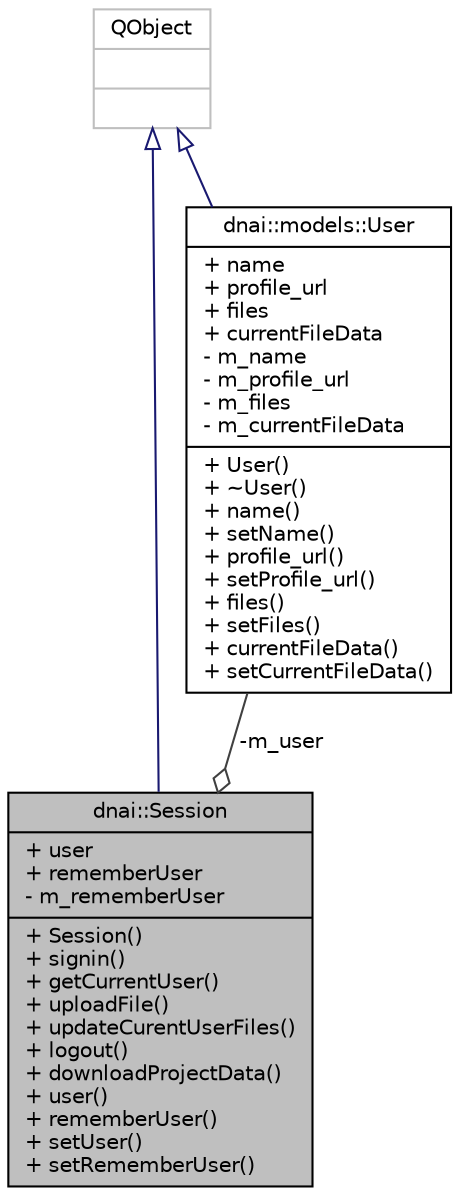 digraph "dnai::Session"
{
  edge [fontname="Helvetica",fontsize="10",labelfontname="Helvetica",labelfontsize="10"];
  node [fontname="Helvetica",fontsize="10",shape=record];
  Node1 [label="{dnai::Session\n|+ user\l+ rememberUser\l- m_rememberUser\l|+ Session()\l+ signin()\l+ getCurrentUser()\l+ uploadFile()\l+ updateCurentUserFiles()\l+ logout()\l+ downloadProjectData()\l+ user()\l+ rememberUser()\l+ setUser()\l+ setRememberUser()\l}",height=0.2,width=0.4,color="black", fillcolor="grey75", style="filled", fontcolor="black"];
  Node2 -> Node1 [dir="back",color="midnightblue",fontsize="10",style="solid",arrowtail="onormal",fontname="Helvetica"];
  Node2 [label="{QObject\n||}",height=0.2,width=0.4,color="grey75", fillcolor="white", style="filled"];
  Node3 -> Node1 [color="grey25",fontsize="10",style="solid",label=" -m_user" ,arrowhead="odiamond",fontname="Helvetica"];
  Node3 [label="{dnai::models::User\n|+ name\l+ profile_url\l+ files\l+ currentFileData\l- m_name\l- m_profile_url\l- m_files\l- m_currentFileData\l|+ User()\l+ ~User()\l+ name()\l+ setName()\l+ profile_url()\l+ setProfile_url()\l+ files()\l+ setFiles()\l+ currentFileData()\l+ setCurrentFileData()\l}",height=0.2,width=0.4,color="black", fillcolor="white", style="filled",URL="$classdnai_1_1models_1_1_user.html"];
  Node2 -> Node3 [dir="back",color="midnightblue",fontsize="10",style="solid",arrowtail="onormal",fontname="Helvetica"];
}
